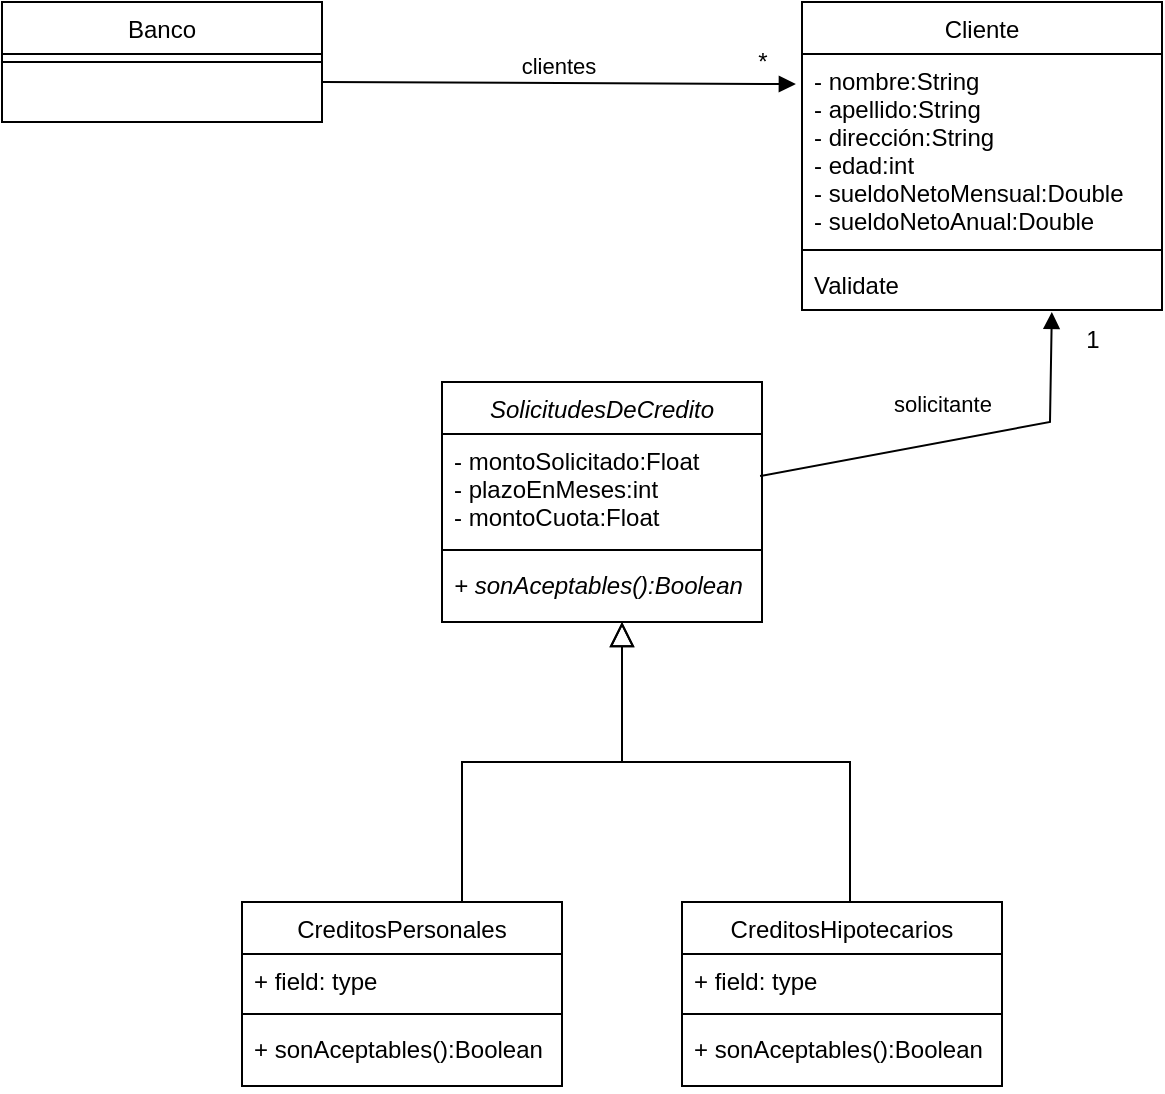 <mxfile version="20.3.7" type="github">
  <diagram id="C5RBs43oDa-KdzZeNtuy" name="Page-1">
    <mxGraphModel dx="868" dy="450" grid="1" gridSize="10" guides="1" tooltips="1" connect="1" arrows="1" fold="1" page="1" pageScale="1" pageWidth="827" pageHeight="1169" math="0" shadow="0">
      <root>
        <mxCell id="WIyWlLk6GJQsqaUBKTNV-0" />
        <mxCell id="WIyWlLk6GJQsqaUBKTNV-1" parent="WIyWlLk6GJQsqaUBKTNV-0" />
        <mxCell id="zkfFHV4jXpPFQw0GAbJ--0" value="Banco" style="swimlane;fontStyle=0;align=center;verticalAlign=top;childLayout=stackLayout;horizontal=1;startSize=26;horizontalStack=0;resizeParent=1;resizeLast=0;collapsible=1;marginBottom=0;rounded=0;shadow=0;strokeWidth=1;" parent="WIyWlLk6GJQsqaUBKTNV-1" vertex="1">
          <mxGeometry width="160" height="60" as="geometry">
            <mxRectangle x="230" y="140" width="160" height="26" as="alternateBounds" />
          </mxGeometry>
        </mxCell>
        <mxCell id="zkfFHV4jXpPFQw0GAbJ--4" value="" style="line;html=1;strokeWidth=1;align=left;verticalAlign=middle;spacingTop=-1;spacingLeft=3;spacingRight=3;rotatable=0;labelPosition=right;points=[];portConstraint=eastwest;" parent="zkfFHV4jXpPFQw0GAbJ--0" vertex="1">
          <mxGeometry y="26" width="160" height="8" as="geometry" />
        </mxCell>
        <mxCell id="zkfFHV4jXpPFQw0GAbJ--12" value="" style="endArrow=block;endSize=10;endFill=0;shadow=0;strokeWidth=1;rounded=0;edgeStyle=elbowEdgeStyle;elbow=vertical;" parent="WIyWlLk6GJQsqaUBKTNV-1" edge="1">
          <mxGeometry width="160" relative="1" as="geometry">
            <mxPoint x="230" y="450" as="sourcePoint" />
            <mxPoint x="310" y="310" as="targetPoint" />
          </mxGeometry>
        </mxCell>
        <mxCell id="zkfFHV4jXpPFQw0GAbJ--16" value="" style="endArrow=block;endSize=10;endFill=0;shadow=0;strokeWidth=1;rounded=0;edgeStyle=elbowEdgeStyle;elbow=vertical;" parent="WIyWlLk6GJQsqaUBKTNV-1" edge="1">
          <mxGeometry width="160" relative="1" as="geometry">
            <mxPoint x="424" y="450" as="sourcePoint" />
            <mxPoint x="310" y="310" as="targetPoint" />
          </mxGeometry>
        </mxCell>
        <mxCell id="zkfFHV4jXpPFQw0GAbJ--17" value="Cliente" style="swimlane;fontStyle=0;align=center;verticalAlign=top;childLayout=stackLayout;horizontal=1;startSize=26;horizontalStack=0;resizeParent=1;resizeLast=0;collapsible=1;marginBottom=0;rounded=0;shadow=0;strokeWidth=1;" parent="WIyWlLk6GJQsqaUBKTNV-1" vertex="1">
          <mxGeometry x="400" width="180" height="154" as="geometry">
            <mxRectangle x="550" y="140" width="160" height="26" as="alternateBounds" />
          </mxGeometry>
        </mxCell>
        <mxCell id="zkfFHV4jXpPFQw0GAbJ--18" value="- nombre:String&#xa;- apellido:String&#xa;- dirección:String&#xa;- edad:int&#xa;- sueldoNetoMensual:Double&#xa;- sueldoNetoAnual:Double" style="text;align=left;verticalAlign=top;spacingLeft=4;spacingRight=4;overflow=hidden;rotatable=0;points=[[0,0.5],[1,0.5]];portConstraint=eastwest;" parent="zkfFHV4jXpPFQw0GAbJ--17" vertex="1">
          <mxGeometry y="26" width="180" height="94" as="geometry" />
        </mxCell>
        <mxCell id="zkfFHV4jXpPFQw0GAbJ--23" value="" style="line;html=1;strokeWidth=1;align=left;verticalAlign=middle;spacingTop=-1;spacingLeft=3;spacingRight=3;rotatable=0;labelPosition=right;points=[];portConstraint=eastwest;" parent="zkfFHV4jXpPFQw0GAbJ--17" vertex="1">
          <mxGeometry y="120" width="180" height="8" as="geometry" />
        </mxCell>
        <mxCell id="zkfFHV4jXpPFQw0GAbJ--24" value="Validate" style="text;align=left;verticalAlign=top;spacingLeft=4;spacingRight=4;overflow=hidden;rotatable=0;points=[[0,0.5],[1,0.5]];portConstraint=eastwest;" parent="zkfFHV4jXpPFQw0GAbJ--17" vertex="1">
          <mxGeometry y="128" width="180" height="26" as="geometry" />
        </mxCell>
        <mxCell id="nXirv4v_2NxMpNf5sszM-5" value="clientes" style="html=1;verticalAlign=bottom;endArrow=block;rounded=0;entryX=-0.017;entryY=0.16;entryDx=0;entryDy=0;entryPerimeter=0;" edge="1" parent="WIyWlLk6GJQsqaUBKTNV-1" target="zkfFHV4jXpPFQw0GAbJ--18">
          <mxGeometry width="80" relative="1" as="geometry">
            <mxPoint x="160" y="40" as="sourcePoint" />
            <mxPoint x="240" y="40" as="targetPoint" />
          </mxGeometry>
        </mxCell>
        <mxCell id="nXirv4v_2NxMpNf5sszM-6" value="*" style="text;html=1;align=center;verticalAlign=middle;resizable=0;points=[];autosize=1;strokeColor=none;fillColor=none;" vertex="1" parent="WIyWlLk6GJQsqaUBKTNV-1">
          <mxGeometry x="365" y="15" width="30" height="30" as="geometry" />
        </mxCell>
        <mxCell id="nXirv4v_2NxMpNf5sszM-7" value="SolicitudesDeCredito" style="swimlane;fontStyle=2;align=center;verticalAlign=top;childLayout=stackLayout;horizontal=1;startSize=26;horizontalStack=0;resizeParent=1;resizeParentMax=0;resizeLast=0;collapsible=1;marginBottom=0;" vertex="1" parent="WIyWlLk6GJQsqaUBKTNV-1">
          <mxGeometry x="220" y="190" width="160" height="120" as="geometry" />
        </mxCell>
        <mxCell id="nXirv4v_2NxMpNf5sszM-8" value="- montoSolicitado:Float&#xa;- plazoEnMeses:int&#xa;- montoCuota:Float&#xa;" style="text;strokeColor=none;fillColor=none;align=left;verticalAlign=top;spacingLeft=4;spacingRight=4;overflow=hidden;rotatable=0;points=[[0,0.5],[1,0.5]];portConstraint=eastwest;" vertex="1" parent="nXirv4v_2NxMpNf5sszM-7">
          <mxGeometry y="26" width="160" height="54" as="geometry" />
        </mxCell>
        <mxCell id="nXirv4v_2NxMpNf5sszM-9" value="" style="line;strokeWidth=1;fillColor=none;align=left;verticalAlign=middle;spacingTop=-1;spacingLeft=3;spacingRight=3;rotatable=0;labelPosition=right;points=[];portConstraint=eastwest;strokeColor=inherit;" vertex="1" parent="nXirv4v_2NxMpNf5sszM-7">
          <mxGeometry y="80" width="160" height="8" as="geometry" />
        </mxCell>
        <mxCell id="nXirv4v_2NxMpNf5sszM-10" value="+ sonAceptables():Boolean" style="text;strokeColor=none;fillColor=none;align=left;verticalAlign=top;spacingLeft=4;spacingRight=4;overflow=hidden;rotatable=0;points=[[0,0.5],[1,0.5]];portConstraint=eastwest;fontStyle=2" vertex="1" parent="nXirv4v_2NxMpNf5sszM-7">
          <mxGeometry y="88" width="160" height="32" as="geometry" />
        </mxCell>
        <mxCell id="nXirv4v_2NxMpNf5sszM-11" value="CreditosPersonales" style="swimlane;fontStyle=0;align=center;verticalAlign=top;childLayout=stackLayout;horizontal=1;startSize=26;horizontalStack=0;resizeParent=1;resizeParentMax=0;resizeLast=0;collapsible=1;marginBottom=0;" vertex="1" parent="WIyWlLk6GJQsqaUBKTNV-1">
          <mxGeometry x="120" y="450" width="160" height="92" as="geometry" />
        </mxCell>
        <mxCell id="nXirv4v_2NxMpNf5sszM-12" value="+ field: type" style="text;strokeColor=none;fillColor=none;align=left;verticalAlign=top;spacingLeft=4;spacingRight=4;overflow=hidden;rotatable=0;points=[[0,0.5],[1,0.5]];portConstraint=eastwest;" vertex="1" parent="nXirv4v_2NxMpNf5sszM-11">
          <mxGeometry y="26" width="160" height="26" as="geometry" />
        </mxCell>
        <mxCell id="nXirv4v_2NxMpNf5sszM-13" value="" style="line;strokeWidth=1;fillColor=none;align=left;verticalAlign=middle;spacingTop=-1;spacingLeft=3;spacingRight=3;rotatable=0;labelPosition=right;points=[];portConstraint=eastwest;strokeColor=inherit;" vertex="1" parent="nXirv4v_2NxMpNf5sszM-11">
          <mxGeometry y="52" width="160" height="8" as="geometry" />
        </mxCell>
        <mxCell id="nXirv4v_2NxMpNf5sszM-19" value="+ sonAceptables():Boolean" style="text;strokeColor=none;fillColor=none;align=left;verticalAlign=top;spacingLeft=4;spacingRight=4;overflow=hidden;rotatable=0;points=[[0,0.5],[1,0.5]];portConstraint=eastwest;fontStyle=0" vertex="1" parent="nXirv4v_2NxMpNf5sszM-11">
          <mxGeometry y="60" width="160" height="32" as="geometry" />
        </mxCell>
        <mxCell id="nXirv4v_2NxMpNf5sszM-15" value="CreditosHipotecarios" style="swimlane;fontStyle=0;align=center;verticalAlign=top;childLayout=stackLayout;horizontal=1;startSize=26;horizontalStack=0;resizeParent=1;resizeParentMax=0;resizeLast=0;collapsible=1;marginBottom=0;" vertex="1" parent="WIyWlLk6GJQsqaUBKTNV-1">
          <mxGeometry x="340" y="450" width="160" height="92" as="geometry" />
        </mxCell>
        <mxCell id="nXirv4v_2NxMpNf5sszM-16" value="+ field: type" style="text;strokeColor=none;fillColor=none;align=left;verticalAlign=top;spacingLeft=4;spacingRight=4;overflow=hidden;rotatable=0;points=[[0,0.5],[1,0.5]];portConstraint=eastwest;" vertex="1" parent="nXirv4v_2NxMpNf5sszM-15">
          <mxGeometry y="26" width="160" height="26" as="geometry" />
        </mxCell>
        <mxCell id="nXirv4v_2NxMpNf5sszM-17" value="" style="line;strokeWidth=1;fillColor=none;align=left;verticalAlign=middle;spacingTop=-1;spacingLeft=3;spacingRight=3;rotatable=0;labelPosition=right;points=[];portConstraint=eastwest;strokeColor=inherit;" vertex="1" parent="nXirv4v_2NxMpNf5sszM-15">
          <mxGeometry y="52" width="160" height="8" as="geometry" />
        </mxCell>
        <mxCell id="nXirv4v_2NxMpNf5sszM-20" value="+ sonAceptables():Boolean" style="text;strokeColor=none;fillColor=none;align=left;verticalAlign=top;spacingLeft=4;spacingRight=4;overflow=hidden;rotatable=0;points=[[0,0.5],[1,0.5]];portConstraint=eastwest;fontStyle=0" vertex="1" parent="nXirv4v_2NxMpNf5sszM-15">
          <mxGeometry y="60" width="160" height="32" as="geometry" />
        </mxCell>
        <mxCell id="nXirv4v_2NxMpNf5sszM-21" value="solicitante" style="html=1;verticalAlign=bottom;endArrow=block;rounded=0;entryX=0.694;entryY=1.038;entryDx=0;entryDy=0;entryPerimeter=0;exitX=0.994;exitY=0.389;exitDx=0;exitDy=0;exitPerimeter=0;" edge="1" parent="WIyWlLk6GJQsqaUBKTNV-1" source="nXirv4v_2NxMpNf5sszM-8" target="zkfFHV4jXpPFQw0GAbJ--24">
          <mxGeometry x="-0.068" y="10" width="80" relative="1" as="geometry">
            <mxPoint x="414" y="230" as="sourcePoint" />
            <mxPoint x="494" y="230" as="targetPoint" />
            <Array as="points">
              <mxPoint x="524" y="210" />
            </Array>
            <mxPoint as="offset" />
          </mxGeometry>
        </mxCell>
        <mxCell id="nXirv4v_2NxMpNf5sszM-22" value="1" style="text;html=1;align=center;verticalAlign=middle;resizable=0;points=[];autosize=1;strokeColor=none;fillColor=none;" vertex="1" parent="WIyWlLk6GJQsqaUBKTNV-1">
          <mxGeometry x="530" y="154" width="30" height="30" as="geometry" />
        </mxCell>
      </root>
    </mxGraphModel>
  </diagram>
</mxfile>
